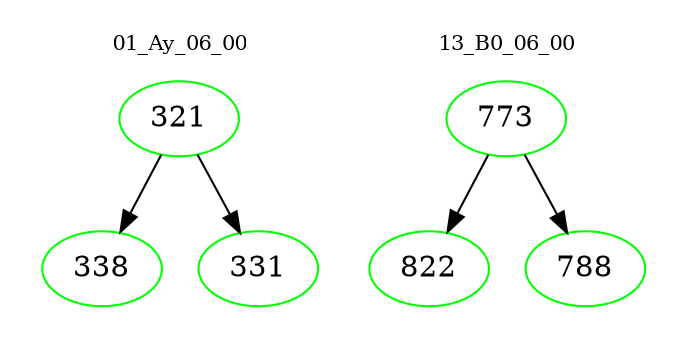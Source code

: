 digraph{
subgraph cluster_0 {
color = white
label = "01_Ay_06_00";
fontsize=10;
T0_321 [label="321", color="green"]
T0_321 -> T0_338 [color="black"]
T0_338 [label="338", color="green"]
T0_321 -> T0_331 [color="black"]
T0_331 [label="331", color="green"]
}
subgraph cluster_1 {
color = white
label = "13_B0_06_00";
fontsize=10;
T1_773 [label="773", color="green"]
T1_773 -> T1_822 [color="black"]
T1_822 [label="822", color="green"]
T1_773 -> T1_788 [color="black"]
T1_788 [label="788", color="green"]
}
}
